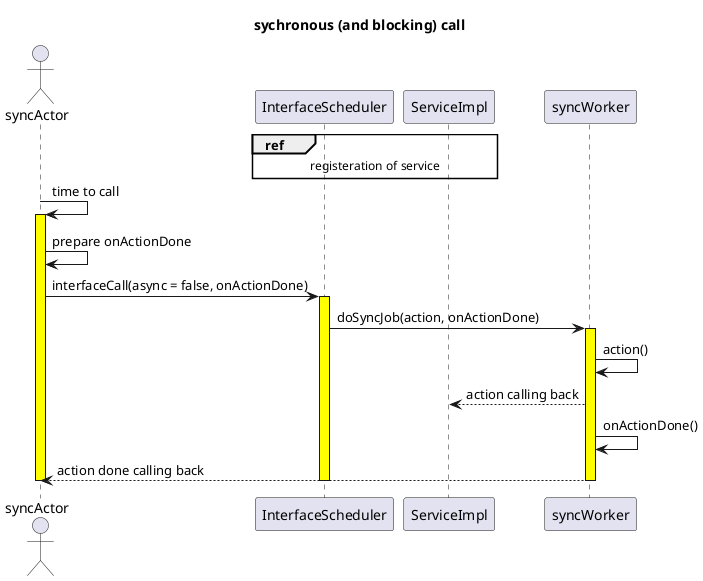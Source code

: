 @startuml
title sychronous (and blocking) call

actor syncActor

ref over InterfaceScheduler, ServiceImpl: registeration of service

syncActor -> syncActor: time to call
activate syncActor #Yellow
syncActor -> syncActor : prepare onActionDone
syncActor -> InterfaceScheduler : interfaceCall(async = false, onActionDone)

activate InterfaceScheduler #Yellow
InterfaceScheduler -> syncWorker : doSyncJob(action, onActionDone)

activate syncWorker #Yellow
syncWorker -> syncWorker : action()
syncWorker --> ServiceImpl : action calling back

syncWorker -> syncWorker : onActionDone()
syncWorker --> syncActor : action done calling back
deactivate syncWorker

deactivate InterfaceScheduler
deactivate syncActor
@enduml